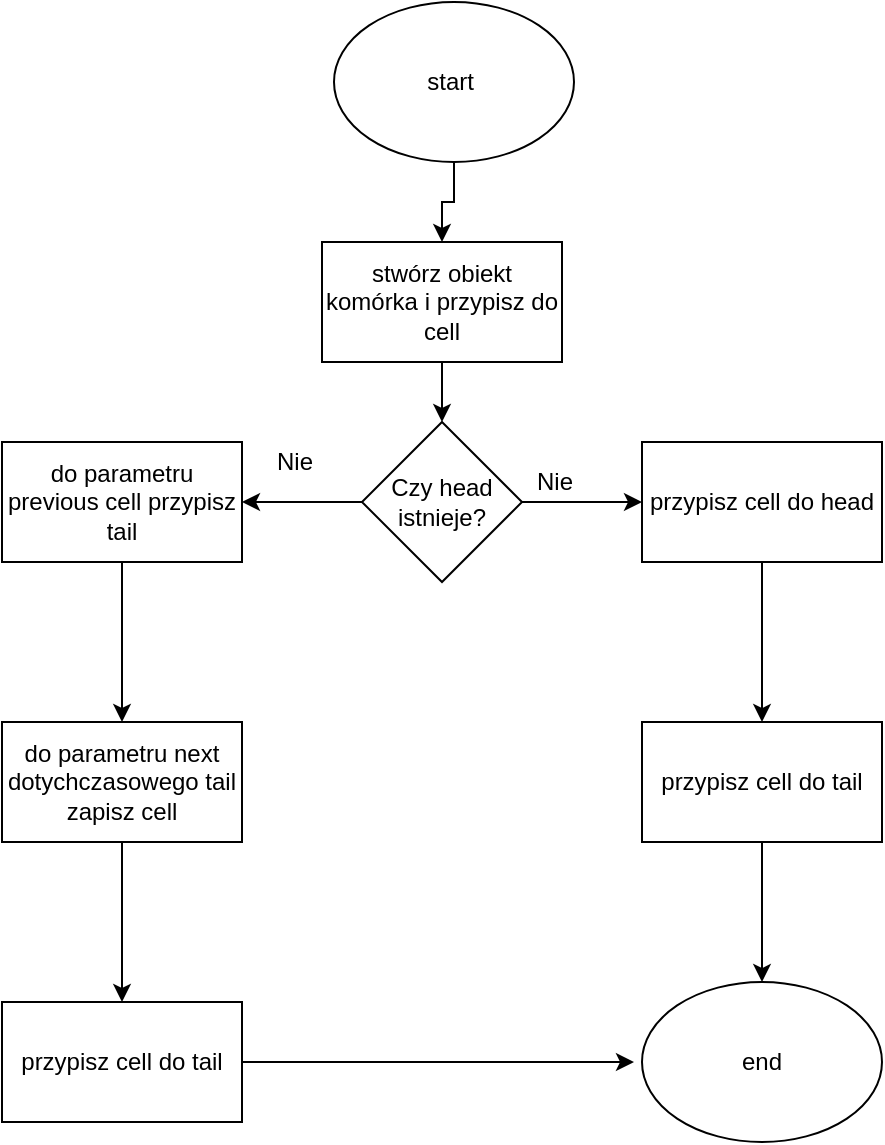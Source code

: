 <mxfile version="13.7.9" type="device"><diagram id="Xb9-wsaLiu7OIISjk3Db" name="Strona-1"><mxGraphModel dx="1024" dy="592" grid="1" gridSize="10" guides="1" tooltips="1" connect="1" arrows="1" fold="1" page="1" pageScale="1" pageWidth="827" pageHeight="1169" math="0" shadow="0"><root><mxCell id="0"/><mxCell id="1" parent="0"/><mxCell id="ZfvNI4L8ylh80qpm3arC-3" value="" style="edgeStyle=orthogonalEdgeStyle;rounded=0;orthogonalLoop=1;jettySize=auto;html=1;" edge="1" parent="1" source="ZfvNI4L8ylh80qpm3arC-1" target="ZfvNI4L8ylh80qpm3arC-2"><mxGeometry relative="1" as="geometry"/></mxCell><mxCell id="ZfvNI4L8ylh80qpm3arC-1" value="start&amp;nbsp;" style="ellipse;whiteSpace=wrap;html=1;" vertex="1" parent="1"><mxGeometry x="300" y="40" width="120" height="80" as="geometry"/></mxCell><mxCell id="ZfvNI4L8ylh80qpm3arC-5" value="" style="edgeStyle=orthogonalEdgeStyle;rounded=0;orthogonalLoop=1;jettySize=auto;html=1;" edge="1" parent="1" source="ZfvNI4L8ylh80qpm3arC-2" target="ZfvNI4L8ylh80qpm3arC-4"><mxGeometry relative="1" as="geometry"/></mxCell><mxCell id="ZfvNI4L8ylh80qpm3arC-2" value="stwórz obiekt komórka i przypisz do cell" style="rounded=0;whiteSpace=wrap;html=1;" vertex="1" parent="1"><mxGeometry x="294" y="160" width="120" height="60" as="geometry"/></mxCell><mxCell id="ZfvNI4L8ylh80qpm3arC-7" value="" style="edgeStyle=orthogonalEdgeStyle;rounded=0;orthogonalLoop=1;jettySize=auto;html=1;" edge="1" parent="1" source="ZfvNI4L8ylh80qpm3arC-4" target="ZfvNI4L8ylh80qpm3arC-6"><mxGeometry relative="1" as="geometry"/></mxCell><mxCell id="ZfvNI4L8ylh80qpm3arC-14" value="" style="edgeStyle=orthogonalEdgeStyle;rounded=0;orthogonalLoop=1;jettySize=auto;html=1;" edge="1" parent="1" source="ZfvNI4L8ylh80qpm3arC-4" target="ZfvNI4L8ylh80qpm3arC-13"><mxGeometry relative="1" as="geometry"/></mxCell><mxCell id="ZfvNI4L8ylh80qpm3arC-4" value="Czy head istnieje?" style="rhombus;whiteSpace=wrap;html=1;" vertex="1" parent="1"><mxGeometry x="314" y="250" width="80" height="80" as="geometry"/></mxCell><mxCell id="ZfvNI4L8ylh80qpm3arC-10" value="" style="edgeStyle=orthogonalEdgeStyle;rounded=0;orthogonalLoop=1;jettySize=auto;html=1;" edge="1" parent="1" source="ZfvNI4L8ylh80qpm3arC-6" target="ZfvNI4L8ylh80qpm3arC-9"><mxGeometry relative="1" as="geometry"/></mxCell><mxCell id="ZfvNI4L8ylh80qpm3arC-6" value="przypisz cell do head" style="whiteSpace=wrap;html=1;" vertex="1" parent="1"><mxGeometry x="454" y="260" width="120" height="60" as="geometry"/></mxCell><mxCell id="ZfvNI4L8ylh80qpm3arC-8" value="Nie" style="text;html=1;align=center;verticalAlign=middle;resizable=0;points=[];autosize=1;" vertex="1" parent="1"><mxGeometry x="395" y="270" width="30" height="20" as="geometry"/></mxCell><mxCell id="ZfvNI4L8ylh80qpm3arC-12" value="" style="edgeStyle=orthogonalEdgeStyle;rounded=0;orthogonalLoop=1;jettySize=auto;html=1;" edge="1" parent="1" source="ZfvNI4L8ylh80qpm3arC-9" target="ZfvNI4L8ylh80qpm3arC-11"><mxGeometry relative="1" as="geometry"/></mxCell><mxCell id="ZfvNI4L8ylh80qpm3arC-9" value="&lt;span&gt;przypisz cell do tail&lt;/span&gt;" style="whiteSpace=wrap;html=1;" vertex="1" parent="1"><mxGeometry x="454" y="400" width="120" height="60" as="geometry"/></mxCell><mxCell id="ZfvNI4L8ylh80qpm3arC-11" value="end" style="ellipse;whiteSpace=wrap;html=1;" vertex="1" parent="1"><mxGeometry x="454" y="530" width="120" height="80" as="geometry"/></mxCell><mxCell id="ZfvNI4L8ylh80qpm3arC-17" value="" style="edgeStyle=orthogonalEdgeStyle;rounded=0;orthogonalLoop=1;jettySize=auto;html=1;" edge="1" parent="1" source="ZfvNI4L8ylh80qpm3arC-13" target="ZfvNI4L8ylh80qpm3arC-16"><mxGeometry relative="1" as="geometry"/></mxCell><mxCell id="ZfvNI4L8ylh80qpm3arC-13" value="do parametru previous cell przypisz tail" style="whiteSpace=wrap;html=1;" vertex="1" parent="1"><mxGeometry x="134" y="260" width="120" height="60" as="geometry"/></mxCell><mxCell id="ZfvNI4L8ylh80qpm3arC-15" value="Nie" style="text;html=1;align=center;verticalAlign=middle;resizable=0;points=[];autosize=1;" vertex="1" parent="1"><mxGeometry x="265" y="260" width="30" height="20" as="geometry"/></mxCell><mxCell id="ZfvNI4L8ylh80qpm3arC-19" value="" style="edgeStyle=orthogonalEdgeStyle;rounded=0;orthogonalLoop=1;jettySize=auto;html=1;" edge="1" parent="1" source="ZfvNI4L8ylh80qpm3arC-16" target="ZfvNI4L8ylh80qpm3arC-18"><mxGeometry relative="1" as="geometry"/></mxCell><mxCell id="ZfvNI4L8ylh80qpm3arC-16" value="do parametru next dotychczasowego tail zapisz cell" style="whiteSpace=wrap;html=1;" vertex="1" parent="1"><mxGeometry x="134" y="400" width="120" height="60" as="geometry"/></mxCell><mxCell id="ZfvNI4L8ylh80qpm3arC-20" style="edgeStyle=orthogonalEdgeStyle;rounded=0;orthogonalLoop=1;jettySize=auto;html=1;" edge="1" parent="1" source="ZfvNI4L8ylh80qpm3arC-18"><mxGeometry relative="1" as="geometry"><mxPoint x="450" y="570" as="targetPoint"/></mxGeometry></mxCell><mxCell id="ZfvNI4L8ylh80qpm3arC-18" value="przypisz cell do tail" style="whiteSpace=wrap;html=1;" vertex="1" parent="1"><mxGeometry x="134" y="540" width="120" height="60" as="geometry"/></mxCell></root></mxGraphModel></diagram></mxfile>